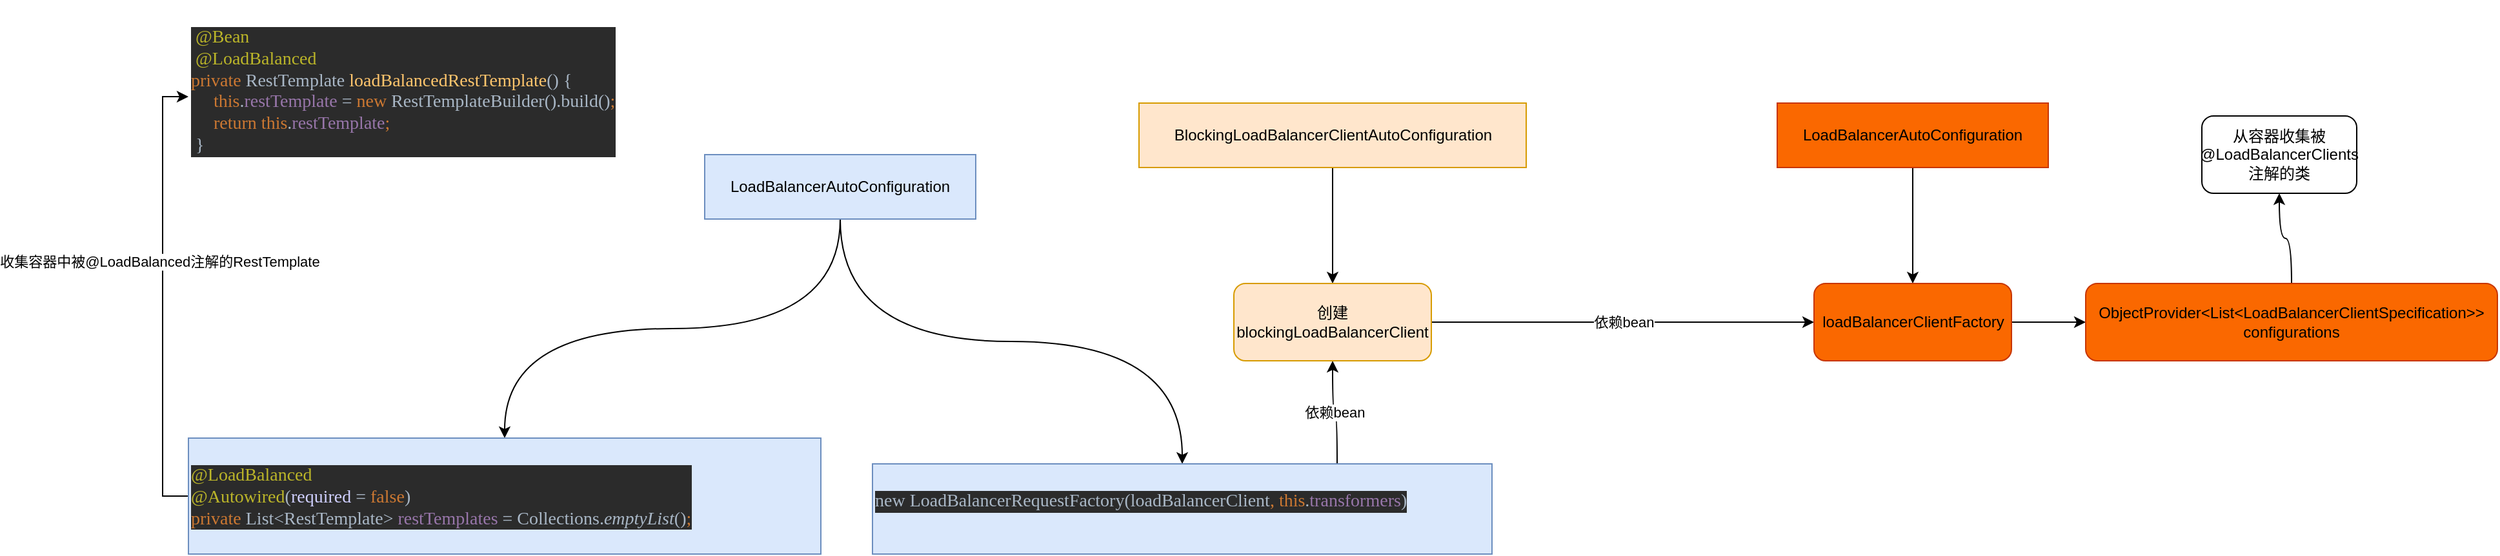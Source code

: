 <mxfile version="20.8.5" type="github">
  <diagram id="bruZlcHIP3pg97opyE75" name="2021.0.5-@LoadBalanced">
    <mxGraphModel dx="1947" dy="1663" grid="1" gridSize="10" guides="1" tooltips="1" connect="1" arrows="1" fold="1" page="1" pageScale="1" pageWidth="827" pageHeight="1169" math="0" shadow="0">
      <root>
        <mxCell id="0" />
        <mxCell id="1" parent="0" />
        <mxCell id="1qtRr6nypjZ_Tf2jb777-1" value="&lt;pre style=&quot;background-color:#2b2b2b;color:#a9b7c6;font-family:&#39;JetBrains Mono&#39;;font-size:10.5pt;&quot;&gt; &lt;span style=&quot;color:#bbb529;&quot;&gt;@Bean&lt;br&gt;&lt;/span&gt;&lt;span style=&quot;color:#bbb529;&quot;&gt; @LoadBalanced&lt;br&gt;&lt;/span&gt;&lt;span style=&quot;color:#cc7832;&quot;&gt;private &lt;/span&gt;RestTemplate &lt;span style=&quot;color:#ffc66d;&quot;&gt;loadBalancedRestTemplate&lt;/span&gt;() {&lt;br&gt;     &lt;span style=&quot;color:#cc7832;&quot;&gt;this&lt;/span&gt;.&lt;span style=&quot;color:#9876aa;&quot;&gt;restTemplate &lt;/span&gt;= &lt;span style=&quot;color:#cc7832;&quot;&gt;new &lt;/span&gt;RestTemplateBuilder().build()&lt;span style=&quot;color:#cc7832;&quot;&gt;;&lt;br&gt;&lt;/span&gt;&lt;span style=&quot;color:#cc7832;&quot;&gt;     return this&lt;/span&gt;.&lt;span style=&quot;color:#9876aa;&quot;&gt;restTemplate&lt;/span&gt;&lt;span style=&quot;color:#cc7832;&quot;&gt;;&lt;br&gt;&lt;/span&gt;&lt;span style=&quot;color:#cc7832;&quot;&gt; &lt;/span&gt;}&lt;/pre&gt;" style="text;whiteSpace=wrap;html=1;" vertex="1" parent="1">
          <mxGeometry x="10" y="-90" width="410" height="150" as="geometry" />
        </mxCell>
        <mxCell id="1qtRr6nypjZ_Tf2jb777-19" value="" style="edgeStyle=orthogonalEdgeStyle;rounded=0;orthogonalLoop=1;jettySize=auto;html=1;curved=1;" edge="1" parent="1" source="1qtRr6nypjZ_Tf2jb777-17" target="1qtRr6nypjZ_Tf2jb777-18">
          <mxGeometry relative="1" as="geometry" />
        </mxCell>
        <mxCell id="1qtRr6nypjZ_Tf2jb777-25" style="edgeStyle=orthogonalEdgeStyle;rounded=0;orthogonalLoop=1;jettySize=auto;html=1;entryX=0.5;entryY=0;entryDx=0;entryDy=0;curved=1;" edge="1" parent="1" source="1qtRr6nypjZ_Tf2jb777-17" target="1qtRr6nypjZ_Tf2jb777-24">
          <mxGeometry relative="1" as="geometry" />
        </mxCell>
        <mxCell id="1qtRr6nypjZ_Tf2jb777-17" value="LoadBalancerAutoConfiguration" style="rounded=0;whiteSpace=wrap;html=1;fillColor=#dae8fc;strokeColor=#6c8ebf;" vertex="1" parent="1">
          <mxGeometry x="410" y="30" width="210" height="50" as="geometry" />
        </mxCell>
        <mxCell id="1qtRr6nypjZ_Tf2jb777-22" style="edgeStyle=orthogonalEdgeStyle;rounded=0;orthogonalLoop=1;jettySize=auto;html=1;entryX=0;entryY=0.5;entryDx=0;entryDy=0;exitX=0;exitY=0.5;exitDx=0;exitDy=0;" edge="1" parent="1" source="1qtRr6nypjZ_Tf2jb777-18" target="1qtRr6nypjZ_Tf2jb777-1">
          <mxGeometry relative="1" as="geometry" />
        </mxCell>
        <mxCell id="1qtRr6nypjZ_Tf2jb777-23" value="收集容器中被@LoadBalanced注解的RestTemplate&amp;nbsp;" style="edgeLabel;html=1;align=center;verticalAlign=middle;resizable=0;points=[];" vertex="1" connectable="0" parent="1qtRr6nypjZ_Tf2jb777-22">
          <mxGeometry x="0.154" y="1" relative="1" as="geometry">
            <mxPoint as="offset" />
          </mxGeometry>
        </mxCell>
        <mxCell id="1qtRr6nypjZ_Tf2jb777-18" value="&lt;pre style=&quot;background-color:#2b2b2b;color:#a9b7c6;font-family:&#39;JetBrains Mono&#39;;font-size:10.5pt;&quot;&gt;&lt;span style=&quot;color:#bbb529;&quot;&gt;@LoadBalanced&lt;br&gt;&lt;/span&gt;&lt;span style=&quot;color:#bbb529;&quot;&gt;@Autowired&lt;/span&gt;(&lt;span style=&quot;color:#d0d0ff;&quot;&gt;required &lt;/span&gt;= &lt;span style=&quot;color:#cc7832;&quot;&gt;false&lt;/span&gt;)&lt;br&gt;&lt;span style=&quot;color:#cc7832;&quot;&gt;private &lt;/span&gt;List&amp;lt;RestTemplate&amp;gt; &lt;span style=&quot;color:#9876aa;&quot;&gt;restTemplates &lt;/span&gt;= Collections.&lt;span style=&quot;font-style:italic;&quot;&gt;emptyList&lt;/span&gt;()&lt;span style=&quot;color:#cc7832;&quot;&gt;;&lt;/span&gt;&lt;/pre&gt;" style="text;whiteSpace=wrap;html=1;fillColor=#dae8fc;strokeColor=#6c8ebf;" vertex="1" parent="1">
          <mxGeometry x="10" y="250" width="490" height="90" as="geometry" />
        </mxCell>
        <mxCell id="1qtRr6nypjZ_Tf2jb777-42" value="依赖bean" style="edgeStyle=orthogonalEdgeStyle;curved=1;rounded=0;orthogonalLoop=1;jettySize=auto;html=1;entryX=0.5;entryY=1;entryDx=0;entryDy=0;exitX=0.75;exitY=0;exitDx=0;exitDy=0;" edge="1" parent="1" source="1qtRr6nypjZ_Tf2jb777-24" target="1qtRr6nypjZ_Tf2jb777-36">
          <mxGeometry x="0.006" relative="1" as="geometry">
            <mxPoint as="offset" />
          </mxGeometry>
        </mxCell>
        <mxCell id="1qtRr6nypjZ_Tf2jb777-24" value="&lt;pre style=&quot;background-color:#2b2b2b;color:#a9b7c6;font-family:&#39;JetBrains Mono&#39;;font-size:10.5pt;&quot;&gt;new LoadBalancerRequestFactory(loadBalancerClient&lt;span style=&quot;color:#cc7832;&quot;&gt;, this&lt;/span&gt;.&lt;span style=&quot;color:#9876aa;&quot;&gt;transformers&lt;/span&gt;)&lt;/pre&gt;" style="text;whiteSpace=wrap;html=1;fillColor=#dae8fc;strokeColor=#6c8ebf;" vertex="1" parent="1">
          <mxGeometry x="540" y="270" width="480" height="70" as="geometry" />
        </mxCell>
        <mxCell id="1qtRr6nypjZ_Tf2jb777-37" value="" style="edgeStyle=orthogonalEdgeStyle;curved=1;rounded=0;orthogonalLoop=1;jettySize=auto;html=1;" edge="1" parent="1" source="1qtRr6nypjZ_Tf2jb777-26" target="1qtRr6nypjZ_Tf2jb777-36">
          <mxGeometry relative="1" as="geometry" />
        </mxCell>
        <mxCell id="1qtRr6nypjZ_Tf2jb777-26" value="BlockingLoadBalancerClientAutoConfiguration" style="rounded=0;whiteSpace=wrap;html=1;fillColor=#ffe6cc;strokeColor=#d79b00;" vertex="1" parent="1">
          <mxGeometry x="746.5" y="-10" width="300" height="50" as="geometry" />
        </mxCell>
        <mxCell id="1qtRr6nypjZ_Tf2jb777-49" value="依赖bean" style="edgeStyle=orthogonalEdgeStyle;curved=1;rounded=0;orthogonalLoop=1;jettySize=auto;html=1;" edge="1" parent="1" source="1qtRr6nypjZ_Tf2jb777-36" target="1qtRr6nypjZ_Tf2jb777-45">
          <mxGeometry relative="1" as="geometry" />
        </mxCell>
        <mxCell id="1qtRr6nypjZ_Tf2jb777-36" value="创建&lt;br&gt;blockingLoadBalancerClient" style="rounded=1;whiteSpace=wrap;html=1;fillColor=#ffe6cc;strokeColor=#d79b00;" vertex="1" parent="1">
          <mxGeometry x="820" y="130" width="153" height="60" as="geometry" />
        </mxCell>
        <mxCell id="1qtRr6nypjZ_Tf2jb777-46" style="edgeStyle=orthogonalEdgeStyle;curved=1;rounded=0;orthogonalLoop=1;jettySize=auto;html=1;" edge="1" parent="1" source="1qtRr6nypjZ_Tf2jb777-43" target="1qtRr6nypjZ_Tf2jb777-45">
          <mxGeometry relative="1" as="geometry" />
        </mxCell>
        <mxCell id="1qtRr6nypjZ_Tf2jb777-43" value="LoadBalancerAutoConfiguration" style="rounded=0;whiteSpace=wrap;html=1;fillColor=#fa6800;strokeColor=#C73500;fontColor=#000000;" vertex="1" parent="1">
          <mxGeometry x="1241" y="-10" width="210" height="50" as="geometry" />
        </mxCell>
        <mxCell id="1qtRr6nypjZ_Tf2jb777-50" value="" style="edgeStyle=orthogonalEdgeStyle;curved=1;rounded=0;orthogonalLoop=1;jettySize=auto;html=1;" edge="1" parent="1" source="1qtRr6nypjZ_Tf2jb777-45" target="1qtRr6nypjZ_Tf2jb777-47">
          <mxGeometry relative="1" as="geometry" />
        </mxCell>
        <mxCell id="1qtRr6nypjZ_Tf2jb777-45" value="loadBalancerClientFactory" style="rounded=1;whiteSpace=wrap;html=1;fillColor=#fa6800;strokeColor=#C73500;fontColor=#000000;" vertex="1" parent="1">
          <mxGeometry x="1269.5" y="130" width="153" height="60" as="geometry" />
        </mxCell>
        <mxCell id="1qtRr6nypjZ_Tf2jb777-53" value="" style="edgeStyle=orthogonalEdgeStyle;curved=1;rounded=0;orthogonalLoop=1;jettySize=auto;html=1;" edge="1" parent="1" source="1qtRr6nypjZ_Tf2jb777-47" target="1qtRr6nypjZ_Tf2jb777-51">
          <mxGeometry relative="1" as="geometry" />
        </mxCell>
        <mxCell id="1qtRr6nypjZ_Tf2jb777-47" value="ObjectProvider&amp;lt;List&amp;lt;LoadBalancerClientSpecification&amp;gt;&amp;gt; configurations" style="rounded=1;whiteSpace=wrap;html=1;fillColor=#fa6800;strokeColor=#C73500;fontColor=#000000;" vertex="1" parent="1">
          <mxGeometry x="1480" y="130" width="319" height="60" as="geometry" />
        </mxCell>
        <mxCell id="1qtRr6nypjZ_Tf2jb777-51" value="从容器收集被&lt;br&gt;@LoadBalancerClients注解的类" style="rounded=1;whiteSpace=wrap;html=1;" vertex="1" parent="1">
          <mxGeometry x="1570" width="120" height="60" as="geometry" />
        </mxCell>
      </root>
    </mxGraphModel>
  </diagram>
</mxfile>
